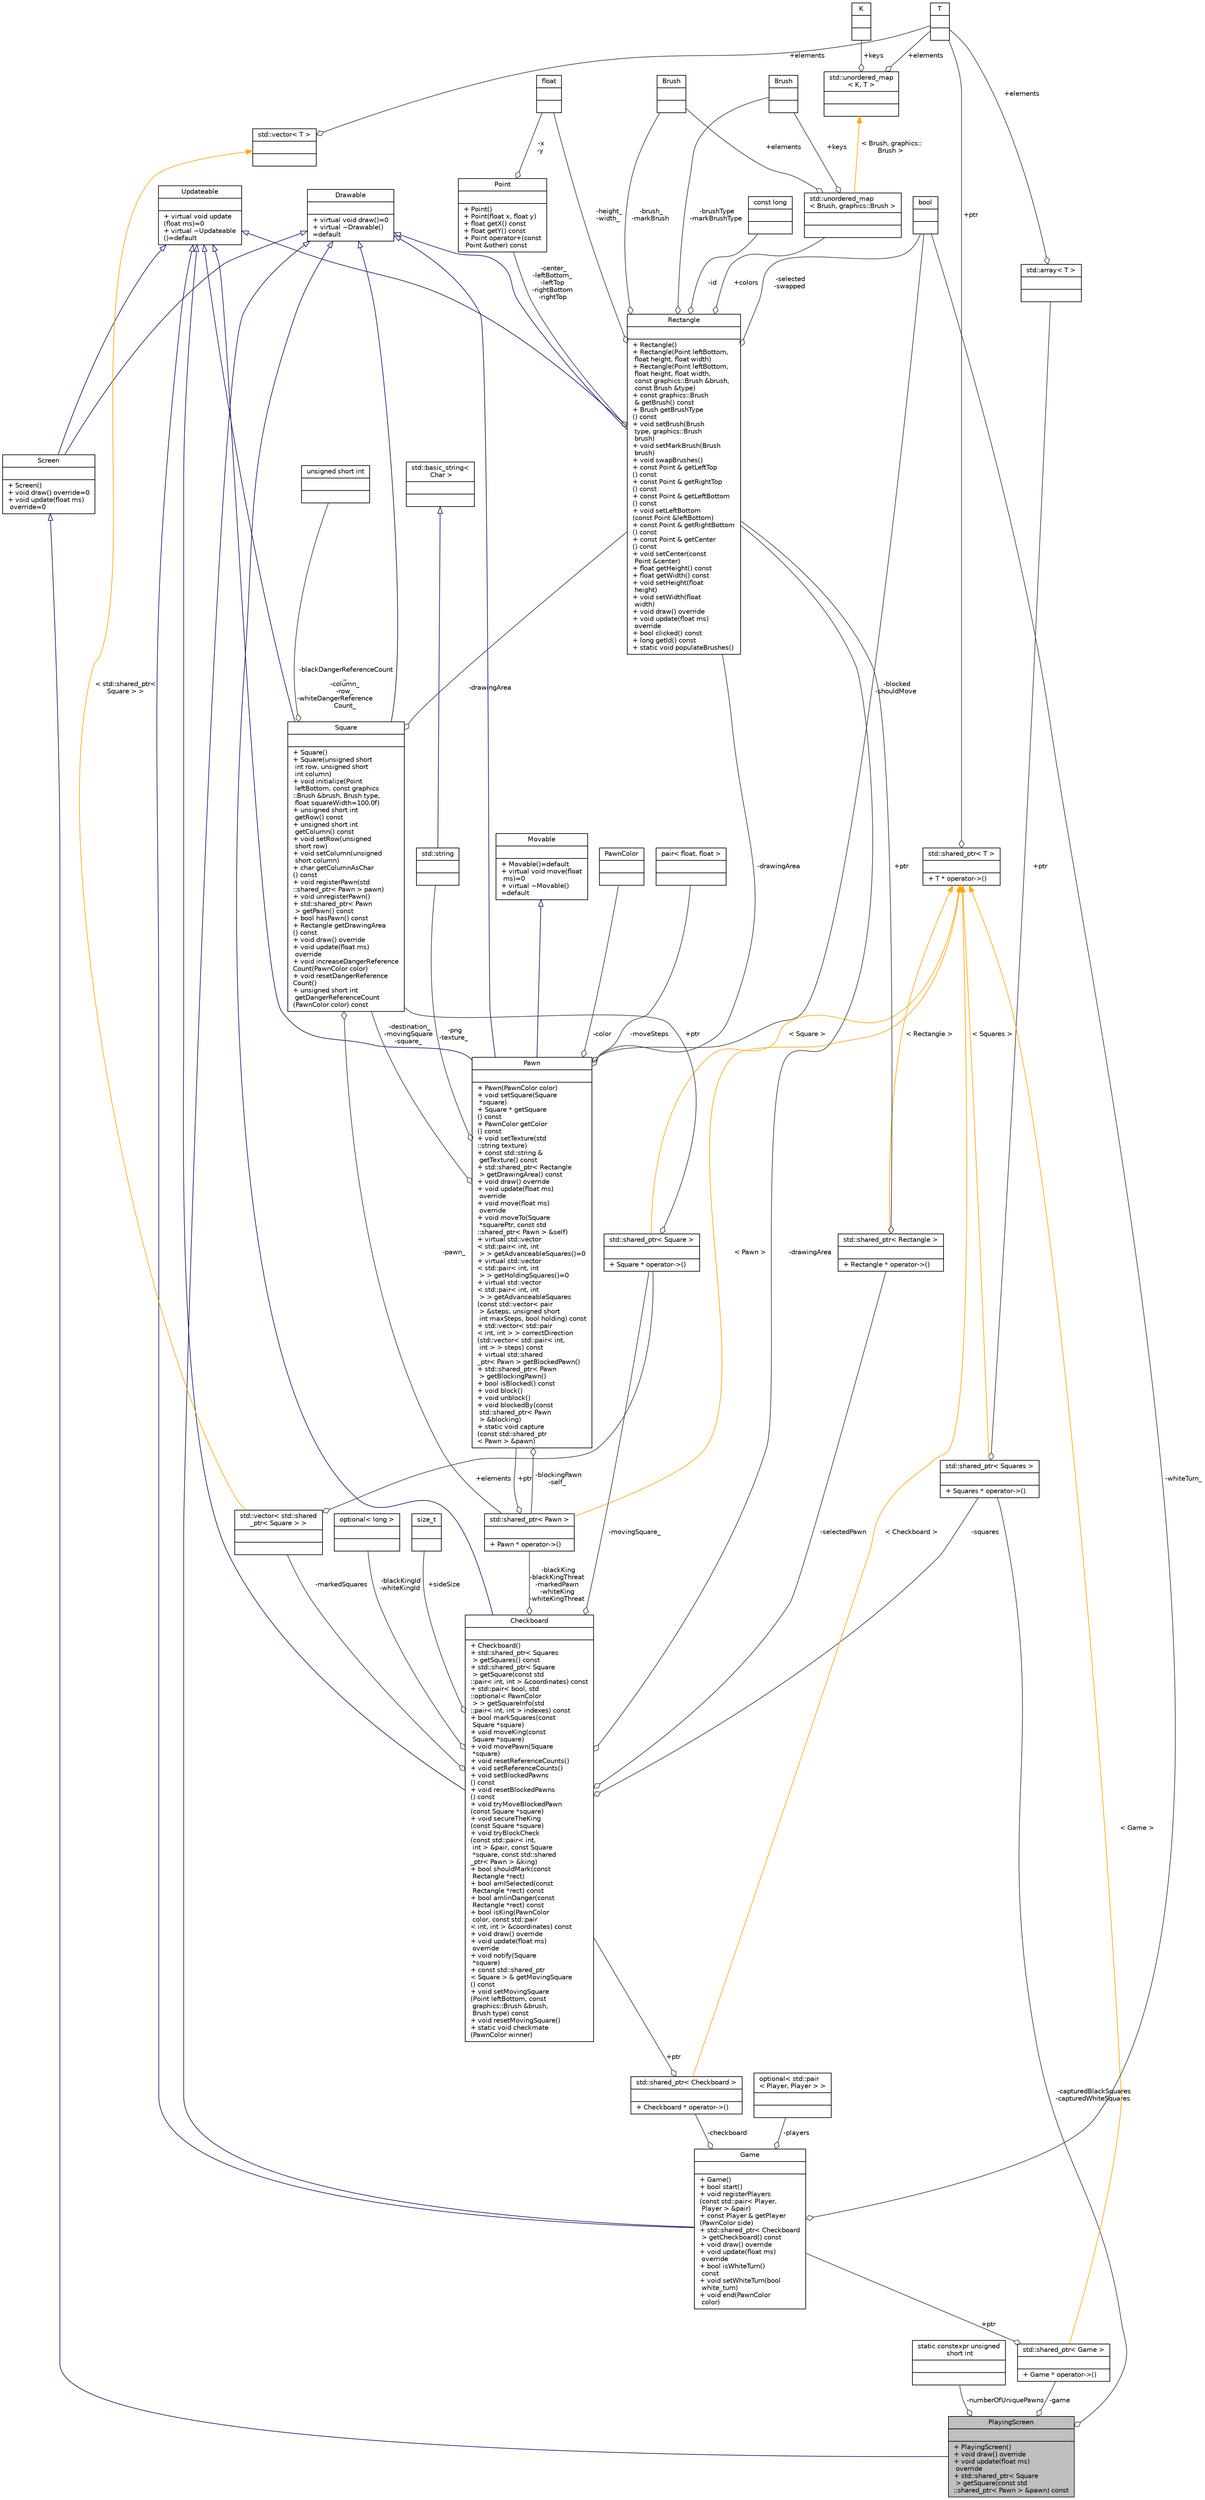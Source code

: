 digraph "PlayingScreen"
{
 // LATEX_PDF_SIZE
  bgcolor="transparent";
  edge [fontname="Helvetica",fontsize="10",labelfontname="Helvetica",labelfontsize="10"];
  node [fontname="Helvetica",fontsize="10",shape=record];
  Node1 [label="{PlayingScreen\n||+  PlayingScreen()\l+ void draw() override\l+ void update(float ms)\l override\l+ std::shared_ptr\< Square\l \> getSquare(const std\l::shared_ptr\< Pawn \> &pawn) const\l}",height=0.2,width=0.4,color="black", fillcolor="grey75", style="filled", fontcolor="black",tooltip=" "];
  Node2 -> Node1 [dir="back",color="midnightblue",fontsize="10",style="solid",arrowtail="onormal",fontname="Helvetica"];
  Node2 [label="{Screen\n||+  Screen()\l+ void draw() override=0\l+ void update(float ms)\l override=0\l}",height=0.2,width=0.4,color="black",URL="$df/dc5/classScreen.html",tooltip=" "];
  Node3 -> Node2 [dir="back",color="midnightblue",fontsize="10",style="solid",arrowtail="onormal",fontname="Helvetica"];
  Node3 [label="{Drawable\n||+ virtual void draw()=0\l+ virtual ~Drawable()\l=default\l}",height=0.2,width=0.4,color="black",URL="$de/db8/classDrawable.html",tooltip=" "];
  Node4 -> Node2 [dir="back",color="midnightblue",fontsize="10",style="solid",arrowtail="onormal",fontname="Helvetica"];
  Node4 [label="{Updateable\n||+ virtual void update\l(float ms)=0\l+ virtual ~Updateable\l()=default\l}",height=0.2,width=0.4,color="black",URL="$d2/d7d/classUpdateable.html",tooltip=" "];
  Node5 -> Node1 [color="grey25",fontsize="10",style="solid",label=" -numberOfUniquePawns" ,arrowhead="odiamond",fontname="Helvetica"];
  Node5 [label="{static constexpr unsigned\l short int\n||}",height=0.2,width=0.4,color="black",tooltip=" "];
  Node6 -> Node1 [color="grey25",fontsize="10",style="solid",label=" -capturedBlackSquares\n-capturedWhiteSquares" ,arrowhead="odiamond",fontname="Helvetica"];
  Node6 [label="{std::shared_ptr\< Squares \>\n||+ Squares * operator-\>()\l}",height=0.2,width=0.4,color="black",tooltip=" "];
  Node7 -> Node6 [color="grey25",fontsize="10",style="solid",label=" +ptr" ,arrowhead="odiamond",fontname="Helvetica"];
  Node7 [label="{std::array\< T \>\n||}",height=0.2,width=0.4,color="black",tooltip=" "];
  Node8 -> Node7 [color="grey25",fontsize="10",style="solid",label=" +elements" ,arrowhead="odiamond",fontname="Helvetica"];
  Node8 [label="{T\n||}",height=0.2,width=0.4,color="black",tooltip=" "];
  Node9 -> Node6 [dir="back",color="orange",fontsize="10",style="solid",label=" \< Squares \>" ,fontname="Helvetica"];
  Node9 [label="{std::shared_ptr\< T \>\n||+ T * operator-\>()\l}",height=0.2,width=0.4,color="black",tooltip=" "];
  Node8 -> Node9 [color="grey25",fontsize="10",style="solid",label=" +ptr" ,arrowhead="odiamond",fontname="Helvetica"];
  Node10 -> Node1 [color="grey25",fontsize="10",style="solid",label=" -game" ,arrowhead="odiamond",fontname="Helvetica"];
  Node10 [label="{std::shared_ptr\< Game \>\n||+ Game * operator-\>()\l}",height=0.2,width=0.4,color="black",tooltip=" "];
  Node11 -> Node10 [color="grey25",fontsize="10",style="solid",label=" +ptr" ,arrowhead="odiamond",fontname="Helvetica"];
  Node11 [label="{Game\n||+  Game()\l+ bool start()\l+ void registerPlayers\l(const std::pair\< Player,\l Player \> &pair)\l+ const Player & getPlayer\l(PawnColor side)\l+ std::shared_ptr\< Checkboard\l \> getCheckboard() const\l+ void draw() override\l+ void update(float ms)\l override\l+ bool isWhiteTurn()\l const\l+ void setWhiteTurn(bool\l white_turn)\l+ void end(PawnColor\l color)\l}",height=0.2,width=0.4,color="black",URL="$d9/d68/classGame.html",tooltip=" "];
  Node3 -> Node11 [dir="back",color="midnightblue",fontsize="10",style="solid",arrowtail="onormal",fontname="Helvetica"];
  Node4 -> Node11 [dir="back",color="midnightblue",fontsize="10",style="solid",arrowtail="onormal",fontname="Helvetica"];
  Node12 -> Node11 [color="grey25",fontsize="10",style="solid",label=" -players" ,arrowhead="odiamond",fontname="Helvetica"];
  Node12 [label="{optional\< std::pair\l\< Player, Player \> \>\n||}",height=0.2,width=0.4,color="black",tooltip=" "];
  Node13 -> Node11 [color="grey25",fontsize="10",style="solid",label=" -checkboard" ,arrowhead="odiamond",fontname="Helvetica"];
  Node13 [label="{std::shared_ptr\< Checkboard \>\n||+ Checkboard * operator-\>()\l}",height=0.2,width=0.4,color="black",tooltip=" "];
  Node14 -> Node13 [color="grey25",fontsize="10",style="solid",label=" +ptr" ,arrowhead="odiamond",fontname="Helvetica"];
  Node14 [label="{Checkboard\n||+  Checkboard()\l+ std::shared_ptr\< Squares\l \> getSquares() const\l+ std::shared_ptr\< Square\l \> getSquare(const std\l::pair\< int, int \> &coordinates) const\l+ std::pair\< bool, std\l::optional\< PawnColor\l \> \> getSquareInfo(std\l::pair\< int, int \> indexes) const\l+ bool markSquares(const\l Square *square)\l+ void moveKing(const\l Square *square)\l+ void movePawn(Square\l *square)\l+ void resetReferenceCounts()\l+ void setReferenceCounts()\l+ void setBlockedPawns\l() const\l+ void resetBlockedPawns\l() const\l+ void tryMoveBlockedPawn\l(const Square *square)\l+ void secureTheKing\l(const Square *square)\l+ void tryBlockCheck\l(const std::pair\< int,\l int \> &pair, const Square\l *square, const std::shared\l_ptr\< Pawn \> &king)\l+ bool shouldMark(const\l Rectangle *rect)\l+ bool amISelected(const\l Rectangle *rect) const\l+ bool amIinDanger(const\l Rectangle *rect) const\l+ bool isKing(PawnColor\l color, const std::pair\l\< int, int \> &coordinates) const\l+ void draw() override\l+ void update(float ms)\l override\l+ void notify(Square\l *square)\l+ const std::shared_ptr\l\< Square \> & getMovingSquare\l() const\l+ void setMovingSquare\l(Point leftBottom, const\l graphics::Brush &brush,\l Brush type) const\l+ void resetMovingSquare()\l+ static void checkmate\l(PawnColor winner)\l}",height=0.2,width=0.4,color="black",URL="$d7/d22/classCheckboard.html",tooltip=" "];
  Node3 -> Node14 [dir="back",color="midnightblue",fontsize="10",style="solid",arrowtail="onormal",fontname="Helvetica"];
  Node4 -> Node14 [dir="back",color="midnightblue",fontsize="10",style="solid",arrowtail="onormal",fontname="Helvetica"];
  Node15 -> Node14 [color="grey25",fontsize="10",style="solid",label=" +sideSize" ,arrowhead="odiamond",fontname="Helvetica"];
  Node15 [label="{size_t\n||}",height=0.2,width=0.4,color="black",tooltip=" "];
  Node6 -> Node14 [color="grey25",fontsize="10",style="solid",label=" -squares" ,arrowhead="odiamond",fontname="Helvetica"];
  Node16 -> Node14 [color="grey25",fontsize="10",style="solid",label=" -markedSquares" ,arrowhead="odiamond",fontname="Helvetica"];
  Node16 [label="{std::vector\< std::shared\l_ptr\< Square \> \>\n||}",height=0.2,width=0.4,color="black",tooltip=" "];
  Node17 -> Node16 [color="grey25",fontsize="10",style="solid",label=" +elements" ,arrowhead="odiamond",fontname="Helvetica"];
  Node17 [label="{std::shared_ptr\< Square \>\n||+ Square * operator-\>()\l}",height=0.2,width=0.4,color="black",tooltip=" "];
  Node18 -> Node17 [color="grey25",fontsize="10",style="solid",label=" +ptr" ,arrowhead="odiamond",fontname="Helvetica"];
  Node18 [label="{Square\n||+  Square()\l+  Square(unsigned short\l int row, unsigned short\l int column)\l+ void initialize(Point\l leftBottom, const graphics\l::Brush &brush, Brush type,\l float squareWidth=100.0f)\l+ unsigned short int\l getRow() const\l+ unsigned short int\l getColumn() const\l+ void setRow(unsigned\l short row)\l+ void setColumn(unsigned\l short column)\l+ char getColumnAsChar\l() const\l+ void registerPawn(std\l::shared_ptr\< Pawn \> pawn)\l+ void unregisterPawn()\l+ std::shared_ptr\< Pawn\l \> getPawn() const\l+ bool hasPawn() const\l+ Rectangle getDrawingArea\l() const\l+ void draw() override\l+ void update(float ms)\l override\l+ void increaseDangerReference\lCount(PawnColor color)\l+ void resetDangerReference\lCount()\l+ unsigned short int\l getDangerReferenceCount\l(PawnColor color) const\l}",height=0.2,width=0.4,color="black",URL="$d3/d72/classSquare.html",tooltip=" "];
  Node3 -> Node18 [dir="back",color="midnightblue",fontsize="10",style="solid",arrowtail="onormal",fontname="Helvetica"];
  Node4 -> Node18 [dir="back",color="midnightblue",fontsize="10",style="solid",arrowtail="onormal",fontname="Helvetica"];
  Node19 -> Node18 [color="grey25",fontsize="10",style="solid",label=" -blackDangerReferenceCount\l_\n-column_\n-row_\n-whiteDangerReference\lCount_" ,arrowhead="odiamond",fontname="Helvetica"];
  Node19 [label="{unsigned short int\n||}",height=0.2,width=0.4,color="black",tooltip=" "];
  Node20 -> Node18 [color="grey25",fontsize="10",style="solid",label=" -pawn_" ,arrowhead="odiamond",fontname="Helvetica"];
  Node20 [label="{std::shared_ptr\< Pawn \>\n||+ Pawn * operator-\>()\l}",height=0.2,width=0.4,color="black",tooltip=" "];
  Node21 -> Node20 [color="grey25",fontsize="10",style="solid",label=" +ptr" ,arrowhead="odiamond",fontname="Helvetica"];
  Node21 [label="{Pawn\n||+  Pawn(PawnColor color)\l+ void setSquare(Square\l *square)\l+ Square * getSquare\l() const\l+ PawnColor getColor\l() const\l+ void setTexture(std\l::string texture)\l+ const std::string &\l getTexture() const\l+ std::shared_ptr\< Rectangle\l \> getDrawingArea() const\l+ void draw() override\l+ void update(float ms)\l override\l+ void move(float ms)\l override\l+ void moveTo(Square\l *squarePtr, const std\l::shared_ptr\< Pawn \> &self)\l+ virtual std::vector\l\< std::pair\< int, int\l \> \> getAdvanceableSquares()=0\l+ virtual std::vector\l\< std::pair\< int, int\l \> \> getHoldingSquares()=0\l+ virtual std::vector\l\< std::pair\< int, int\l \> \> getAdvanceableSquares\l(const std::vector\< pair\l \> &steps, unsigned short\l int maxSteps, bool holding) const\l+ std::vector\< std::pair\l\< int, int \> \> correctDirection\l(std::vector\< std::pair\< int,\l int \> \> steps) const\l+ virtual std::shared\l_ptr\< Pawn \> getBlockedPawn()\l+ std::shared_ptr\< Pawn\l \> getBlockingPawn()\l+ bool isBlocked() const\l+ void block()\l+ void unblock()\l+ void blockedBy(const\l std::shared_ptr\< Pawn\l \> &blocking)\l+ static void capture\l(const std::shared_ptr\l\< Pawn \> &pawn)\l}",height=0.2,width=0.4,color="black",URL="$de/dff/classPawn.html",tooltip=" "];
  Node3 -> Node21 [dir="back",color="midnightblue",fontsize="10",style="solid",arrowtail="onormal",fontname="Helvetica"];
  Node4 -> Node21 [dir="back",color="midnightblue",fontsize="10",style="solid",arrowtail="onormal",fontname="Helvetica"];
  Node22 -> Node21 [dir="back",color="midnightblue",fontsize="10",style="solid",arrowtail="onormal",fontname="Helvetica"];
  Node22 [label="{Movable\n||+  Movable()=default\l+ virtual void move(float\l ms)=0\l+ virtual ~Movable()\l=default\l}",height=0.2,width=0.4,color="black",URL="$da/dfc/classMovable.html",tooltip=" "];
  Node23 -> Node21 [color="grey25",fontsize="10",style="solid",label=" -color" ,arrowhead="odiamond",fontname="Helvetica"];
  Node23 [label="{PawnColor\n||}",height=0.2,width=0.4,color="black",tooltip=" "];
  Node18 -> Node21 [color="grey25",fontsize="10",style="solid",label=" -destination_\n-movingSquare\n-square_" ,arrowhead="odiamond",fontname="Helvetica"];
  Node24 -> Node21 [color="grey25",fontsize="10",style="solid",label=" -drawingArea" ,arrowhead="odiamond",fontname="Helvetica"];
  Node24 [label="{Rectangle\n||+  Rectangle()\l+  Rectangle(Point leftBottom,\l float height, float width)\l+  Rectangle(Point leftBottom,\l float height, float width,\l const graphics::Brush &brush,\l const Brush &type)\l+ const graphics::Brush\l & getBrush() const\l+ Brush getBrushType\l() const\l+ void setBrush(Brush\l type, graphics::Brush\l brush)\l+ void setMarkBrush(Brush\l brush)\l+ void swapBrushes()\l+ const Point & getLeftTop\l() const\l+ const Point & getRightTop\l() const\l+ const Point & getLeftBottom\l() const\l+ void setLeftBottom\l(const Point &leftBottom)\l+ const Point & getRightBottom\l() const\l+ const Point & getCenter\l() const\l+ void setCenter(const\l Point &center)\l+ float getHeight() const\l+ float getWidth() const\l+ void setHeight(float\l height)\l+ void setWidth(float\l width)\l+ void draw() override\l+ void update(float ms)\l override\l+ bool clicked() const\l+ long getId() const\l+ static void populateBrushes()\l}",height=0.2,width=0.4,color="black",URL="$de/d00/classRectangle.html",tooltip=" "];
  Node3 -> Node24 [dir="back",color="midnightblue",fontsize="10",style="solid",arrowtail="onormal",fontname="Helvetica"];
  Node4 -> Node24 [dir="back",color="midnightblue",fontsize="10",style="solid",arrowtail="onormal",fontname="Helvetica"];
  Node25 -> Node24 [color="grey25",fontsize="10",style="solid",label=" +colors" ,arrowhead="odiamond",fontname="Helvetica"];
  Node25 [label="{std::unordered_map\l\< Brush, graphics::Brush \>\n||}",height=0.2,width=0.4,color="black",tooltip=" "];
  Node26 -> Node25 [color="grey25",fontsize="10",style="solid",label=" +keys" ,arrowhead="odiamond",fontname="Helvetica"];
  Node26 [label="{Brush\n||}",height=0.2,width=0.4,color="black",tooltip=" "];
  Node27 -> Node25 [color="grey25",fontsize="10",style="solid",label=" +elements" ,arrowhead="odiamond",fontname="Helvetica"];
  Node27 [label="{Brush\n||}",height=0.2,width=0.4,color="black",tooltip=" "];
  Node28 -> Node25 [dir="back",color="orange",fontsize="10",style="solid",label=" \< Brush, graphics::\lBrush \>" ,fontname="Helvetica"];
  Node28 [label="{std::unordered_map\l\< K, T \>\n||}",height=0.2,width=0.4,color="black",tooltip=" "];
  Node29 -> Node28 [color="grey25",fontsize="10",style="solid",label=" +keys" ,arrowhead="odiamond",fontname="Helvetica"];
  Node29 [label="{K\n||}",height=0.2,width=0.4,color="black",tooltip=" "];
  Node8 -> Node28 [color="grey25",fontsize="10",style="solid",label=" +elements" ,arrowhead="odiamond",fontname="Helvetica"];
  Node30 -> Node24 [color="grey25",fontsize="10",style="solid",label=" -center_\n-leftBottom_\n-leftTop\n-rightBottom\n-rightTop" ,arrowhead="odiamond",fontname="Helvetica"];
  Node30 [label="{Point\n||+  Point()\l+  Point(float x, float y)\l+ float getX() const\l+ float getY() const\l+ Point operator+(const\l Point &other) const\l}",height=0.2,width=0.4,color="black",URL="$dc/d4f/classPoint.html",tooltip=" "];
  Node31 -> Node30 [color="grey25",fontsize="10",style="solid",label=" -x\n-y" ,arrowhead="odiamond",fontname="Helvetica"];
  Node31 [label="{float\n||}",height=0.2,width=0.4,color="black",tooltip=" "];
  Node31 -> Node24 [color="grey25",fontsize="10",style="solid",label=" -height_\n-width_" ,arrowhead="odiamond",fontname="Helvetica"];
  Node27 -> Node24 [color="grey25",fontsize="10",style="solid",label=" -brush_\n-markBrush" ,arrowhead="odiamond",fontname="Helvetica"];
  Node26 -> Node24 [color="grey25",fontsize="10",style="solid",label=" -brushType\n-markBrushType" ,arrowhead="odiamond",fontname="Helvetica"];
  Node32 -> Node24 [color="grey25",fontsize="10",style="solid",label=" -selected\n-swapped" ,arrowhead="odiamond",fontname="Helvetica"];
  Node32 [label="{bool\n||}",height=0.2,width=0.4,color="black",tooltip=" "];
  Node33 -> Node24 [color="grey25",fontsize="10",style="solid",label=" -id" ,arrowhead="odiamond",fontname="Helvetica"];
  Node33 [label="{const long\n||}",height=0.2,width=0.4,color="black",tooltip=" "];
  Node34 -> Node21 [color="grey25",fontsize="10",style="solid",label=" -png\n-texture_" ,arrowhead="odiamond",fontname="Helvetica"];
  Node34 [label="{std::string\n||}",height=0.2,width=0.4,color="black",tooltip=" "];
  Node35 -> Node34 [dir="back",color="midnightblue",fontsize="10",style="solid",arrowtail="onormal",fontname="Helvetica"];
  Node35 [label="{std::basic_string\<\l Char \>\n||}",height=0.2,width=0.4,color="black",tooltip=" "];
  Node32 -> Node21 [color="grey25",fontsize="10",style="solid",label=" -blocked\n-shouldMove" ,arrowhead="odiamond",fontname="Helvetica"];
  Node36 -> Node21 [color="grey25",fontsize="10",style="solid",label=" -moveSteps" ,arrowhead="odiamond",fontname="Helvetica"];
  Node36 [label="{pair\< float, float \>\n||}",height=0.2,width=0.4,color="black",tooltip=" "];
  Node20 -> Node21 [color="grey25",fontsize="10",style="solid",label=" -blockingPawn\n-self_" ,arrowhead="odiamond",fontname="Helvetica"];
  Node9 -> Node20 [dir="back",color="orange",fontsize="10",style="solid",label=" \< Pawn \>" ,fontname="Helvetica"];
  Node24 -> Node18 [color="grey25",fontsize="10",style="solid",label=" -drawingArea" ,arrowhead="odiamond",fontname="Helvetica"];
  Node9 -> Node17 [dir="back",color="orange",fontsize="10",style="solid",label=" \< Square \>" ,fontname="Helvetica"];
  Node37 -> Node16 [dir="back",color="orange",fontsize="10",style="solid",label=" \< std::shared_ptr\<\l Square \> \>" ,fontname="Helvetica"];
  Node37 [label="{std::vector\< T \>\n||}",height=0.2,width=0.4,color="black",tooltip=" "];
  Node8 -> Node37 [color="grey25",fontsize="10",style="solid",label=" +elements" ,arrowhead="odiamond",fontname="Helvetica"];
  Node20 -> Node14 [color="grey25",fontsize="10",style="solid",label=" -blackKing\n-blackKingThreat\n-markedPawn\n-whiteKing\n-whiteKingThreat" ,arrowhead="odiamond",fontname="Helvetica"];
  Node17 -> Node14 [color="grey25",fontsize="10",style="solid",label=" -movingSquare_" ,arrowhead="odiamond",fontname="Helvetica"];
  Node38 -> Node14 [color="grey25",fontsize="10",style="solid",label=" -selectedPawn" ,arrowhead="odiamond",fontname="Helvetica"];
  Node38 [label="{std::shared_ptr\< Rectangle \>\n||+ Rectangle * operator-\>()\l}",height=0.2,width=0.4,color="black",tooltip=" "];
  Node24 -> Node38 [color="grey25",fontsize="10",style="solid",label=" +ptr" ,arrowhead="odiamond",fontname="Helvetica"];
  Node9 -> Node38 [dir="back",color="orange",fontsize="10",style="solid",label=" \< Rectangle \>" ,fontname="Helvetica"];
  Node24 -> Node14 [color="grey25",fontsize="10",style="solid",label=" -drawingArea" ,arrowhead="odiamond",fontname="Helvetica"];
  Node39 -> Node14 [color="grey25",fontsize="10",style="solid",label=" -blackKingId\n-whiteKingId" ,arrowhead="odiamond",fontname="Helvetica"];
  Node39 [label="{optional\< long \>\n||}",height=0.2,width=0.4,color="black",tooltip=" "];
  Node9 -> Node13 [dir="back",color="orange",fontsize="10",style="solid",label=" \< Checkboard \>" ,fontname="Helvetica"];
  Node32 -> Node11 [color="grey25",fontsize="10",style="solid",label=" -whiteTurn_" ,arrowhead="odiamond",fontname="Helvetica"];
  Node9 -> Node10 [dir="back",color="orange",fontsize="10",style="solid",label=" \< Game \>" ,fontname="Helvetica"];
}
